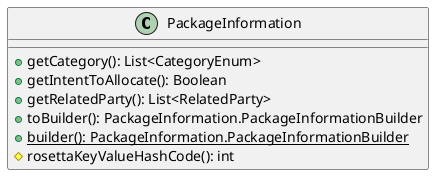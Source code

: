 @startuml

    class PackageInformation [[PackageInformation.html]] {
        +getCategory(): List<CategoryEnum>
        +getIntentToAllocate(): Boolean
        +getRelatedParty(): List<RelatedParty>
        +toBuilder(): PackageInformation.PackageInformationBuilder
        {static} +builder(): PackageInformation.PackageInformationBuilder
        #rosettaKeyValueHashCode(): int
    }

@enduml
